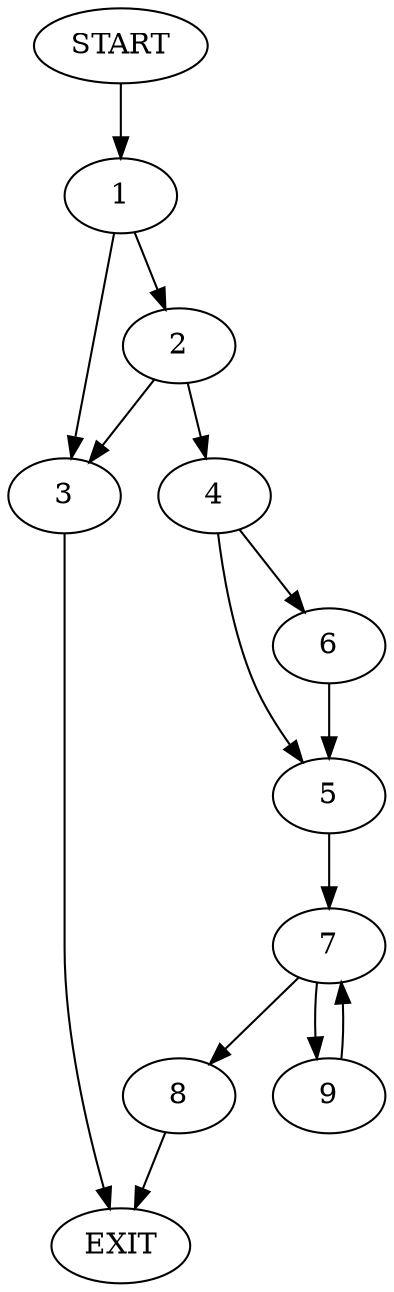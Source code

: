 digraph {
0 [label="START"]
10 [label="EXIT"]
0 -> 1
1 -> 2
1 -> 3
3 -> 10
2 -> 3
2 -> 4
4 -> 5
4 -> 6
5 -> 7
6 -> 5
7 -> 8
7 -> 9
8 -> 10
9 -> 7
}
